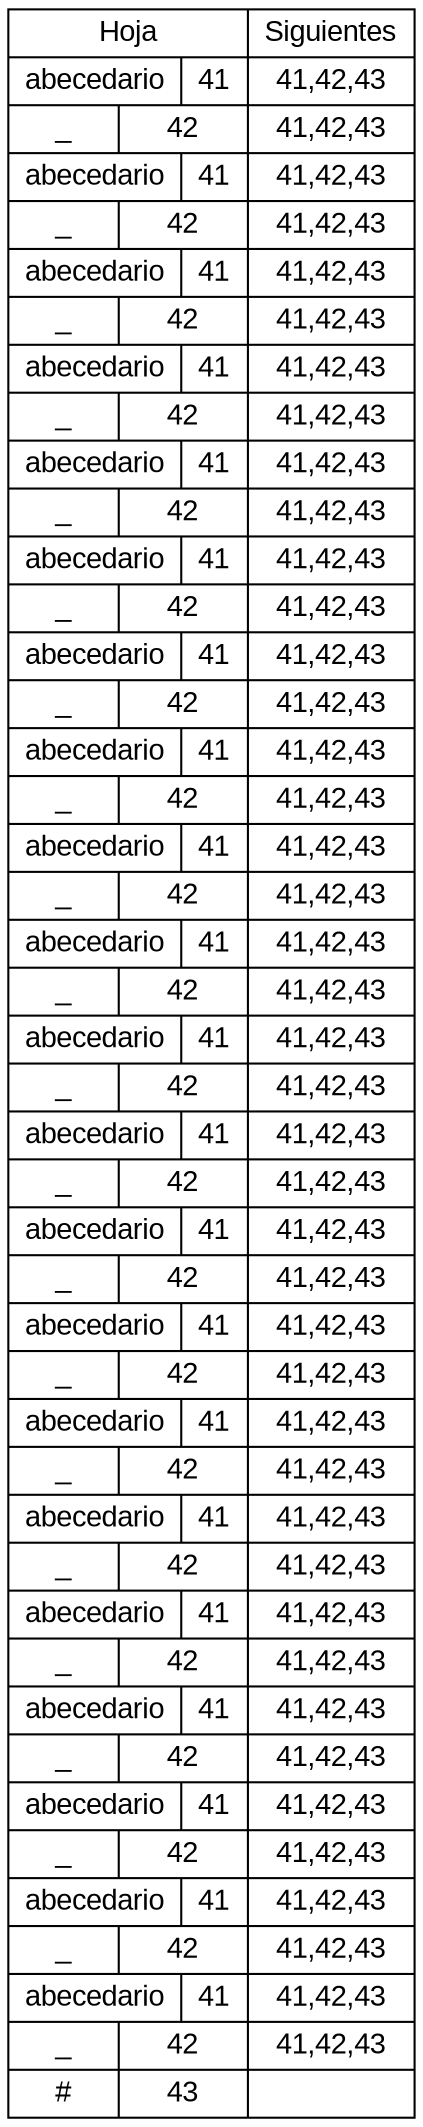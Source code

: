 digraph G { 

nodesep=0.8;

ranksep=0.5;

node [fontname="Arial"]; 
node_A [shape=record  label=
" {Hoja |{abecedario|41}|{_|42}|{abecedario|41}|{_|42}|{abecedario|41}|{_|42}|{abecedario|41}|{_|42}|{abecedario|41}|{_|42}|{abecedario|41}|{_|42}|{abecedario|41}|{_|42}|{abecedario|41}|{_|42}|{abecedario|41}|{_|42}|{abecedario|41}|{_|42}|{abecedario|41}|{_|42}|{abecedario|41}|{_|42}|{abecedario|41}|{_|42}|{abecedario|41}|{_|42}|{abecedario|41}|{_|42}|{abecedario|41}|{_|42}|{abecedario|41}|{_|42}|{abecedario|41}|{_|42}|{abecedario|41}|{_|42}|{abecedario|41}|{_|42}|{abecedario|41}|{_|42}|{#|43}}|{Siguientes|41,42,43|41,42,43|41,42,43|41,42,43|41,42,43|41,42,43|41,42,43|41,42,43|41,42,43|41,42,43|41,42,43|41,42,43|41,42,43|41,42,43|41,42,43|41,42,43|41,42,43|41,42,43|41,42,43|41,42,43|41,42,43|41,42,43|41,42,43|41,42,43|41,42,43|41,42,43|41,42,43|41,42,43|41,42,43|41,42,43|41,42,43|41,42,43|41,42,43|41,42,43|41,42,43|41,42,43|41,42,43|41,42,43|41,42,43|41,42,43|41,42,43|41,42,43|} "]; 

}

